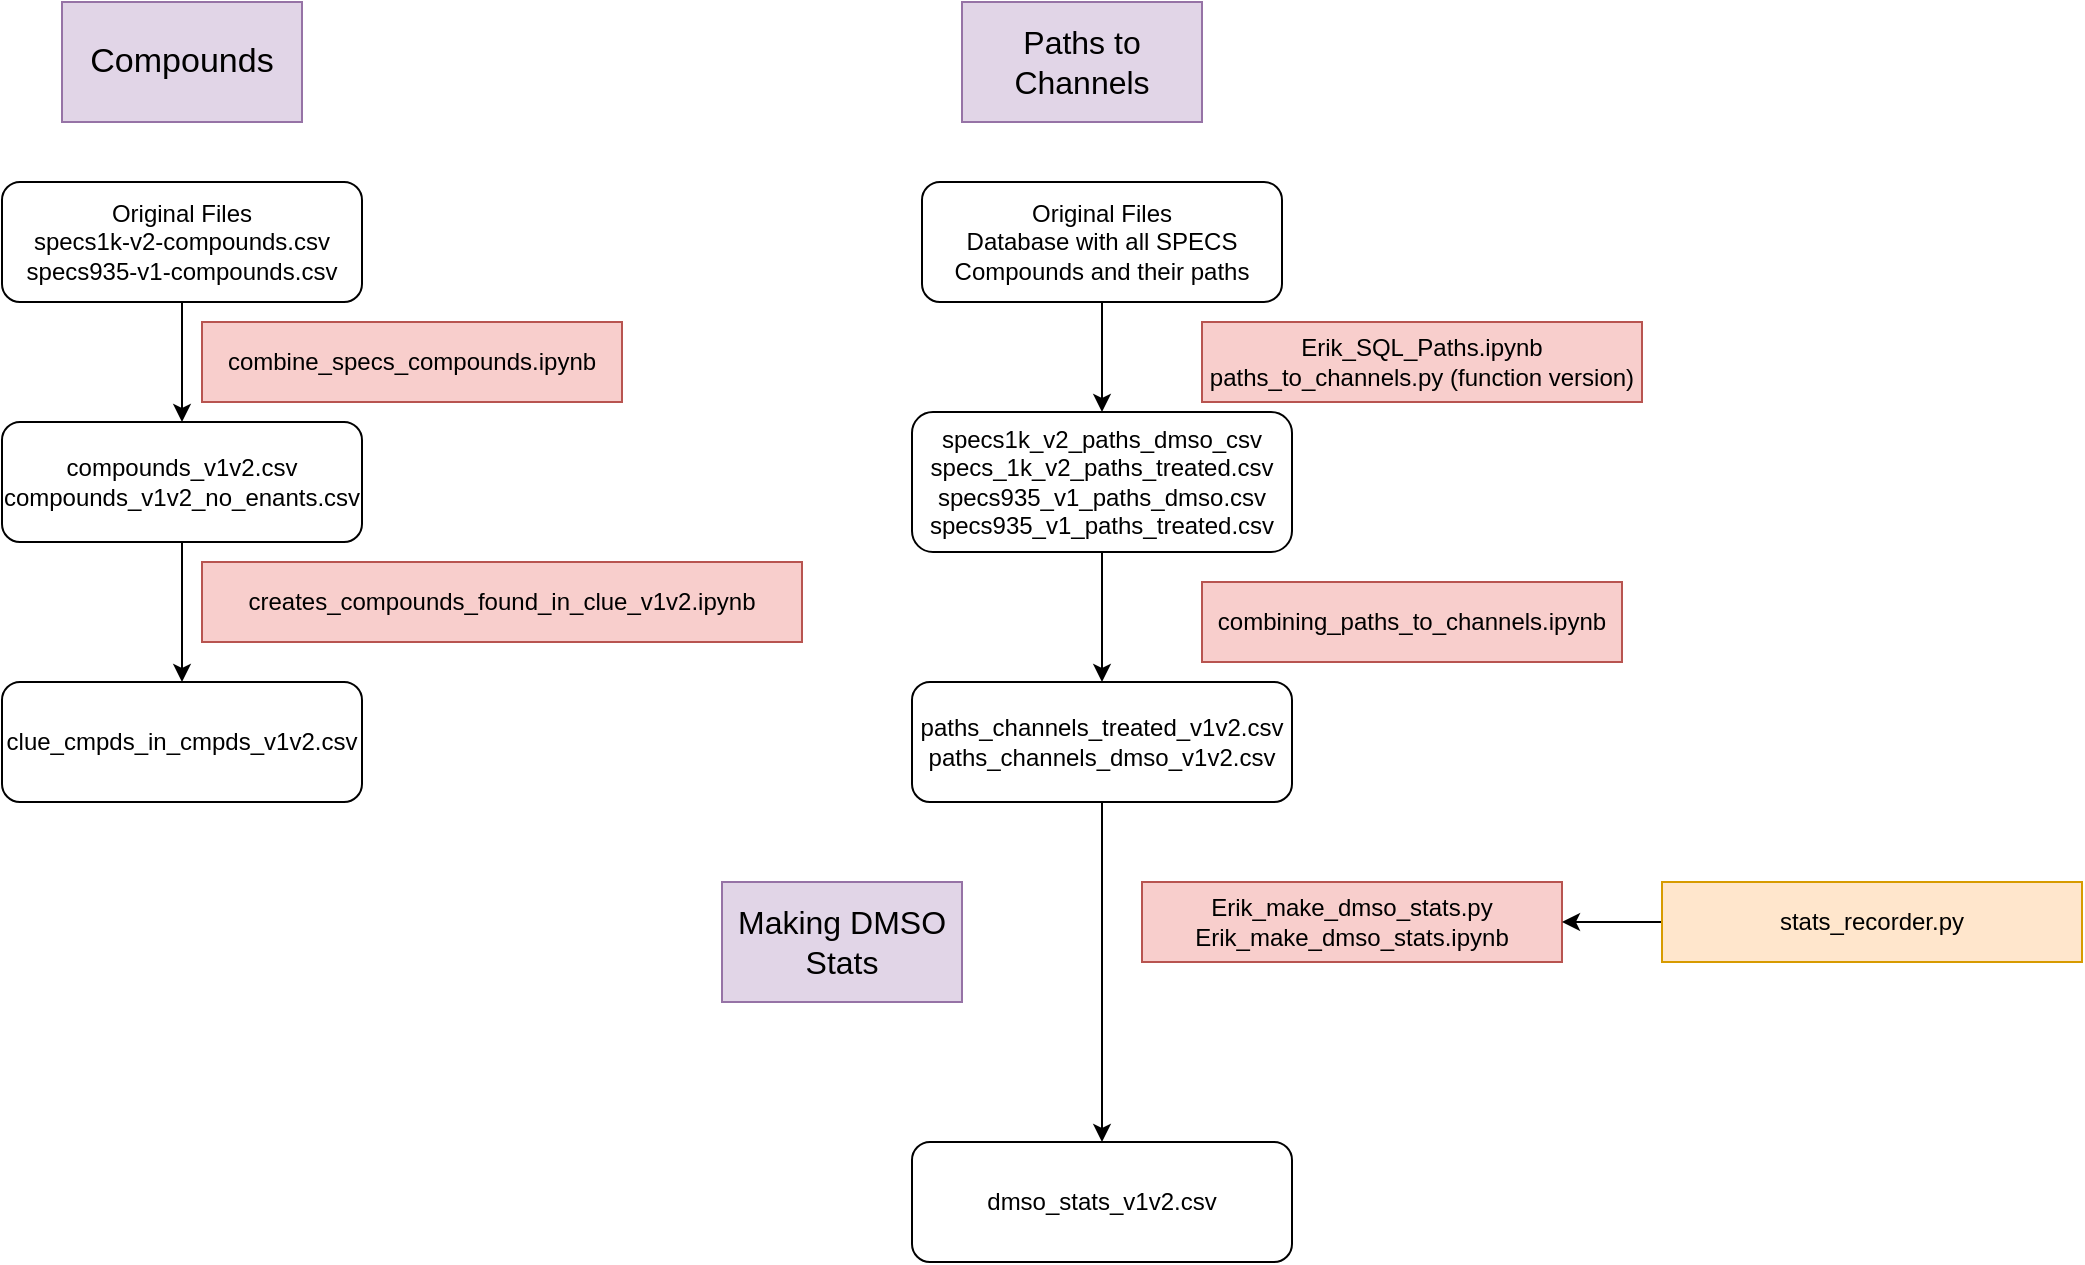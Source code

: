 <mxfile version="20.8.2" type="github">
  <diagram id="0pwdNDggOfPh_Ug4bjCk" name="Page-1">
    <mxGraphModel dx="1431" dy="723" grid="1" gridSize="10" guides="1" tooltips="1" connect="1" arrows="1" fold="1" page="1" pageScale="1" pageWidth="850" pageHeight="1100" math="0" shadow="0">
      <root>
        <mxCell id="0" />
        <mxCell id="1" parent="0" />
        <mxCell id="arC413j30fU3a1RBufOe-1" value="&lt;font style=&quot;font-size: 13px;&quot;&gt;&lt;font style=&quot;font-size: 14px;&quot;&gt;&lt;font style=&quot;font-size: 15px;&quot;&gt;&lt;font style=&quot;font-size: 16px;&quot;&gt;&lt;font style=&quot;font-size: 17px;&quot;&gt;Compounds&lt;/font&gt;&lt;/font&gt;&lt;/font&gt;&lt;/font&gt;&lt;/font&gt;" style="rounded=0;whiteSpace=wrap;html=1;fillColor=#e1d5e7;strokeColor=#9673a6;" vertex="1" parent="1">
          <mxGeometry x="80" y="100" width="120" height="60" as="geometry" />
        </mxCell>
        <mxCell id="arC413j30fU3a1RBufOe-2" value="&lt;font style=&quot;font-size: 13px;&quot;&gt;&lt;font style=&quot;font-size: 14px;&quot;&gt;&lt;font style=&quot;font-size: 15px;&quot;&gt;&lt;font style=&quot;font-size: 16px;&quot;&gt;Paths to Channels&lt;/font&gt;&lt;/font&gt;&lt;/font&gt;&lt;/font&gt;" style="rounded=0;whiteSpace=wrap;html=1;fillColor=#e1d5e7;strokeColor=#9673a6;" vertex="1" parent="1">
          <mxGeometry x="530" y="100" width="120" height="60" as="geometry" />
        </mxCell>
        <mxCell id="arC413j30fU3a1RBufOe-9" style="edgeStyle=orthogonalEdgeStyle;rounded=0;orthogonalLoop=1;jettySize=auto;html=1;exitX=0.5;exitY=1;exitDx=0;exitDy=0;entryX=0.5;entryY=0;entryDx=0;entryDy=0;" edge="1" parent="1" source="arC413j30fU3a1RBufOe-3" target="arC413j30fU3a1RBufOe-4">
          <mxGeometry relative="1" as="geometry" />
        </mxCell>
        <mxCell id="arC413j30fU3a1RBufOe-3" value="&lt;div&gt;Original Files&lt;/div&gt;&lt;div&gt;specs1k-v2-compounds.csv&lt;/div&gt;specs935-v1-compounds.csv" style="rounded=1;whiteSpace=wrap;html=1;" vertex="1" parent="1">
          <mxGeometry x="50" y="190" width="180" height="60" as="geometry" />
        </mxCell>
        <mxCell id="arC413j30fU3a1RBufOe-10" style="edgeStyle=orthogonalEdgeStyle;rounded=0;orthogonalLoop=1;jettySize=auto;html=1;entryX=0.5;entryY=0;entryDx=0;entryDy=0;" edge="1" parent="1" source="arC413j30fU3a1RBufOe-4" target="arC413j30fU3a1RBufOe-6">
          <mxGeometry relative="1" as="geometry" />
        </mxCell>
        <mxCell id="arC413j30fU3a1RBufOe-4" value="&lt;div&gt;compounds_v1v2.csv&lt;/div&gt;&lt;div&gt;compounds_v1v2_no_enants.csv&lt;br&gt;&lt;/div&gt;" style="rounded=1;whiteSpace=wrap;html=1;" vertex="1" parent="1">
          <mxGeometry x="50" y="310" width="180" height="60" as="geometry" />
        </mxCell>
        <mxCell id="arC413j30fU3a1RBufOe-6" value="clue_cmpds_in_cmpds_v1v2.csv" style="rounded=1;whiteSpace=wrap;html=1;" vertex="1" parent="1">
          <mxGeometry x="50" y="440" width="180" height="60" as="geometry" />
        </mxCell>
        <mxCell id="arC413j30fU3a1RBufOe-11" value="combine_specs_compounds.ipynb" style="whiteSpace=wrap;html=1;fillColor=#f8cecc;strokeColor=#b85450;" vertex="1" parent="1">
          <mxGeometry x="150" y="260" width="210" height="40" as="geometry" />
        </mxCell>
        <mxCell id="arC413j30fU3a1RBufOe-12" value="creates_compounds_found_in_clue_v1v2.ipynb" style="whiteSpace=wrap;html=1;fillColor=#f8cecc;strokeColor=#b85450;" vertex="1" parent="1">
          <mxGeometry x="150" y="380" width="300" height="40" as="geometry" />
        </mxCell>
        <mxCell id="arC413j30fU3a1RBufOe-13" value="&lt;font style=&quot;font-size: 13px;&quot;&gt;&lt;font style=&quot;font-size: 14px;&quot;&gt;&lt;font style=&quot;font-size: 15px;&quot;&gt;&lt;font style=&quot;font-size: 16px;&quot;&gt;Making DMSO Stats&lt;/font&gt;&lt;/font&gt;&lt;/font&gt;&lt;/font&gt;" style="rounded=0;whiteSpace=wrap;html=1;fillColor=#e1d5e7;strokeColor=#9673a6;" vertex="1" parent="1">
          <mxGeometry x="410" y="540" width="120" height="60" as="geometry" />
        </mxCell>
        <mxCell id="arC413j30fU3a1RBufOe-20" style="edgeStyle=orthogonalEdgeStyle;rounded=0;orthogonalLoop=1;jettySize=auto;html=1;exitX=0.5;exitY=1;exitDx=0;exitDy=0;entryX=0.5;entryY=0;entryDx=0;entryDy=0;" edge="1" parent="1" source="arC413j30fU3a1RBufOe-14" target="arC413j30fU3a1RBufOe-16">
          <mxGeometry relative="1" as="geometry" />
        </mxCell>
        <mxCell id="arC413j30fU3a1RBufOe-14" value="&lt;div&gt;Original Files&lt;/div&gt;&lt;div&gt;Database with all SPECS Compounds and their paths&lt;br&gt;&lt;/div&gt;" style="rounded=1;whiteSpace=wrap;html=1;" vertex="1" parent="1">
          <mxGeometry x="510" y="190" width="180" height="60" as="geometry" />
        </mxCell>
        <mxCell id="arC413j30fU3a1RBufOe-23" style="edgeStyle=orthogonalEdgeStyle;rounded=0;orthogonalLoop=1;jettySize=auto;html=1;exitX=0.5;exitY=1;exitDx=0;exitDy=0;entryX=0.5;entryY=0;entryDx=0;entryDy=0;" edge="1" parent="1" source="arC413j30fU3a1RBufOe-16" target="arC413j30fU3a1RBufOe-17">
          <mxGeometry relative="1" as="geometry" />
        </mxCell>
        <mxCell id="arC413j30fU3a1RBufOe-16" value="&lt;div&gt;specs1k_v2_paths_dmso_csv&lt;/div&gt;&lt;div&gt;specs_1k_v2_paths_treated.csv&lt;/div&gt;&lt;div&gt;specs935_v1_paths_dmso.csv&lt;/div&gt;&lt;div&gt;specs935_v1_paths_treated.csv&lt;br&gt;&lt;/div&gt;" style="rounded=1;whiteSpace=wrap;html=1;" vertex="1" parent="1">
          <mxGeometry x="505" y="305" width="190" height="70" as="geometry" />
        </mxCell>
        <mxCell id="arC413j30fU3a1RBufOe-26" style="edgeStyle=orthogonalEdgeStyle;rounded=0;orthogonalLoop=1;jettySize=auto;html=1;exitX=0.5;exitY=1;exitDx=0;exitDy=0;" edge="1" parent="1" source="arC413j30fU3a1RBufOe-17" target="arC413j30fU3a1RBufOe-25">
          <mxGeometry relative="1" as="geometry" />
        </mxCell>
        <mxCell id="arC413j30fU3a1RBufOe-17" value="&lt;div&gt;paths_channels_treated_v1v2.csv&lt;/div&gt;&lt;div&gt;paths_channels_dmso_v1v2.csv&lt;br&gt;&lt;/div&gt;" style="rounded=1;whiteSpace=wrap;html=1;" vertex="1" parent="1">
          <mxGeometry x="505" y="440" width="190" height="60" as="geometry" />
        </mxCell>
        <mxCell id="arC413j30fU3a1RBufOe-18" value="&lt;div&gt;Erik_make_dmso_stats.py&lt;/div&gt;&lt;div&gt;Erik_make_dmso_stats.ipynb&lt;br&gt;&lt;/div&gt;" style="whiteSpace=wrap;html=1;fillColor=#f8cecc;strokeColor=#b85450;" vertex="1" parent="1">
          <mxGeometry x="620" y="540" width="210" height="40" as="geometry" />
        </mxCell>
        <mxCell id="arC413j30fU3a1RBufOe-24" value="" style="edgeStyle=orthogonalEdgeStyle;rounded=0;orthogonalLoop=1;jettySize=auto;html=1;" edge="1" parent="1" source="arC413j30fU3a1RBufOe-19" target="arC413j30fU3a1RBufOe-18">
          <mxGeometry relative="1" as="geometry" />
        </mxCell>
        <mxCell id="arC413j30fU3a1RBufOe-19" value="stats_recorder.py" style="whiteSpace=wrap;html=1;fillColor=#ffe6cc;strokeColor=#d79b00;" vertex="1" parent="1">
          <mxGeometry x="880" y="540" width="210" height="40" as="geometry" />
        </mxCell>
        <mxCell id="arC413j30fU3a1RBufOe-21" value="&lt;div&gt;Erik_SQL_Paths.ipynb&lt;/div&gt;&lt;div&gt;paths_to_channels.py (function version)&lt;br&gt;&lt;/div&gt;" style="whiteSpace=wrap;html=1;fillColor=#f8cecc;strokeColor=#b85450;" vertex="1" parent="1">
          <mxGeometry x="650" y="260" width="220" height="40" as="geometry" />
        </mxCell>
        <mxCell id="arC413j30fU3a1RBufOe-22" value="combining_paths_to_channels.ipynb" style="whiteSpace=wrap;html=1;fillColor=#f8cecc;strokeColor=#b85450;" vertex="1" parent="1">
          <mxGeometry x="650" y="390" width="210" height="40" as="geometry" />
        </mxCell>
        <mxCell id="arC413j30fU3a1RBufOe-25" value="&lt;div&gt;dmso_stats_v1v2.csv&lt;/div&gt;" style="rounded=1;whiteSpace=wrap;html=1;" vertex="1" parent="1">
          <mxGeometry x="505" y="670" width="190" height="60" as="geometry" />
        </mxCell>
      </root>
    </mxGraphModel>
  </diagram>
</mxfile>

